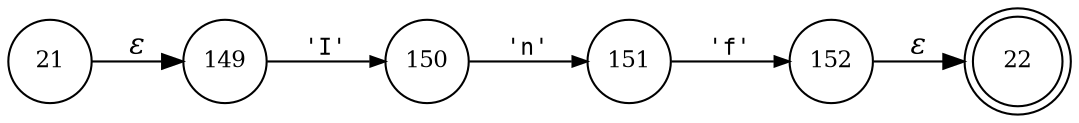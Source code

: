 digraph ATN {
rankdir=LR;
s22[fontsize=11, label="22", shape=doublecircle, fixedsize=true, width=.6];
s21[fontsize=11,label="21", shape=circle, fixedsize=true, width=.55, peripheries=1];
s149[fontsize=11,label="149", shape=circle, fixedsize=true, width=.55, peripheries=1];
s150[fontsize=11,label="150", shape=circle, fixedsize=true, width=.55, peripheries=1];
s151[fontsize=11,label="151", shape=circle, fixedsize=true, width=.55, peripheries=1];
s152[fontsize=11,label="152", shape=circle, fixedsize=true, width=.55, peripheries=1];
s21 -> s149 [fontname="Times-Italic", label="&epsilon;"];
s149 -> s150 [fontsize=11, fontname="Courier", arrowsize=.7, label = "'I'", arrowhead = normal];
s150 -> s151 [fontsize=11, fontname="Courier", arrowsize=.7, label = "'n'", arrowhead = normal];
s151 -> s152 [fontsize=11, fontname="Courier", arrowsize=.7, label = "'f'", arrowhead = normal];
s152 -> s22 [fontname="Times-Italic", label="&epsilon;"];
}